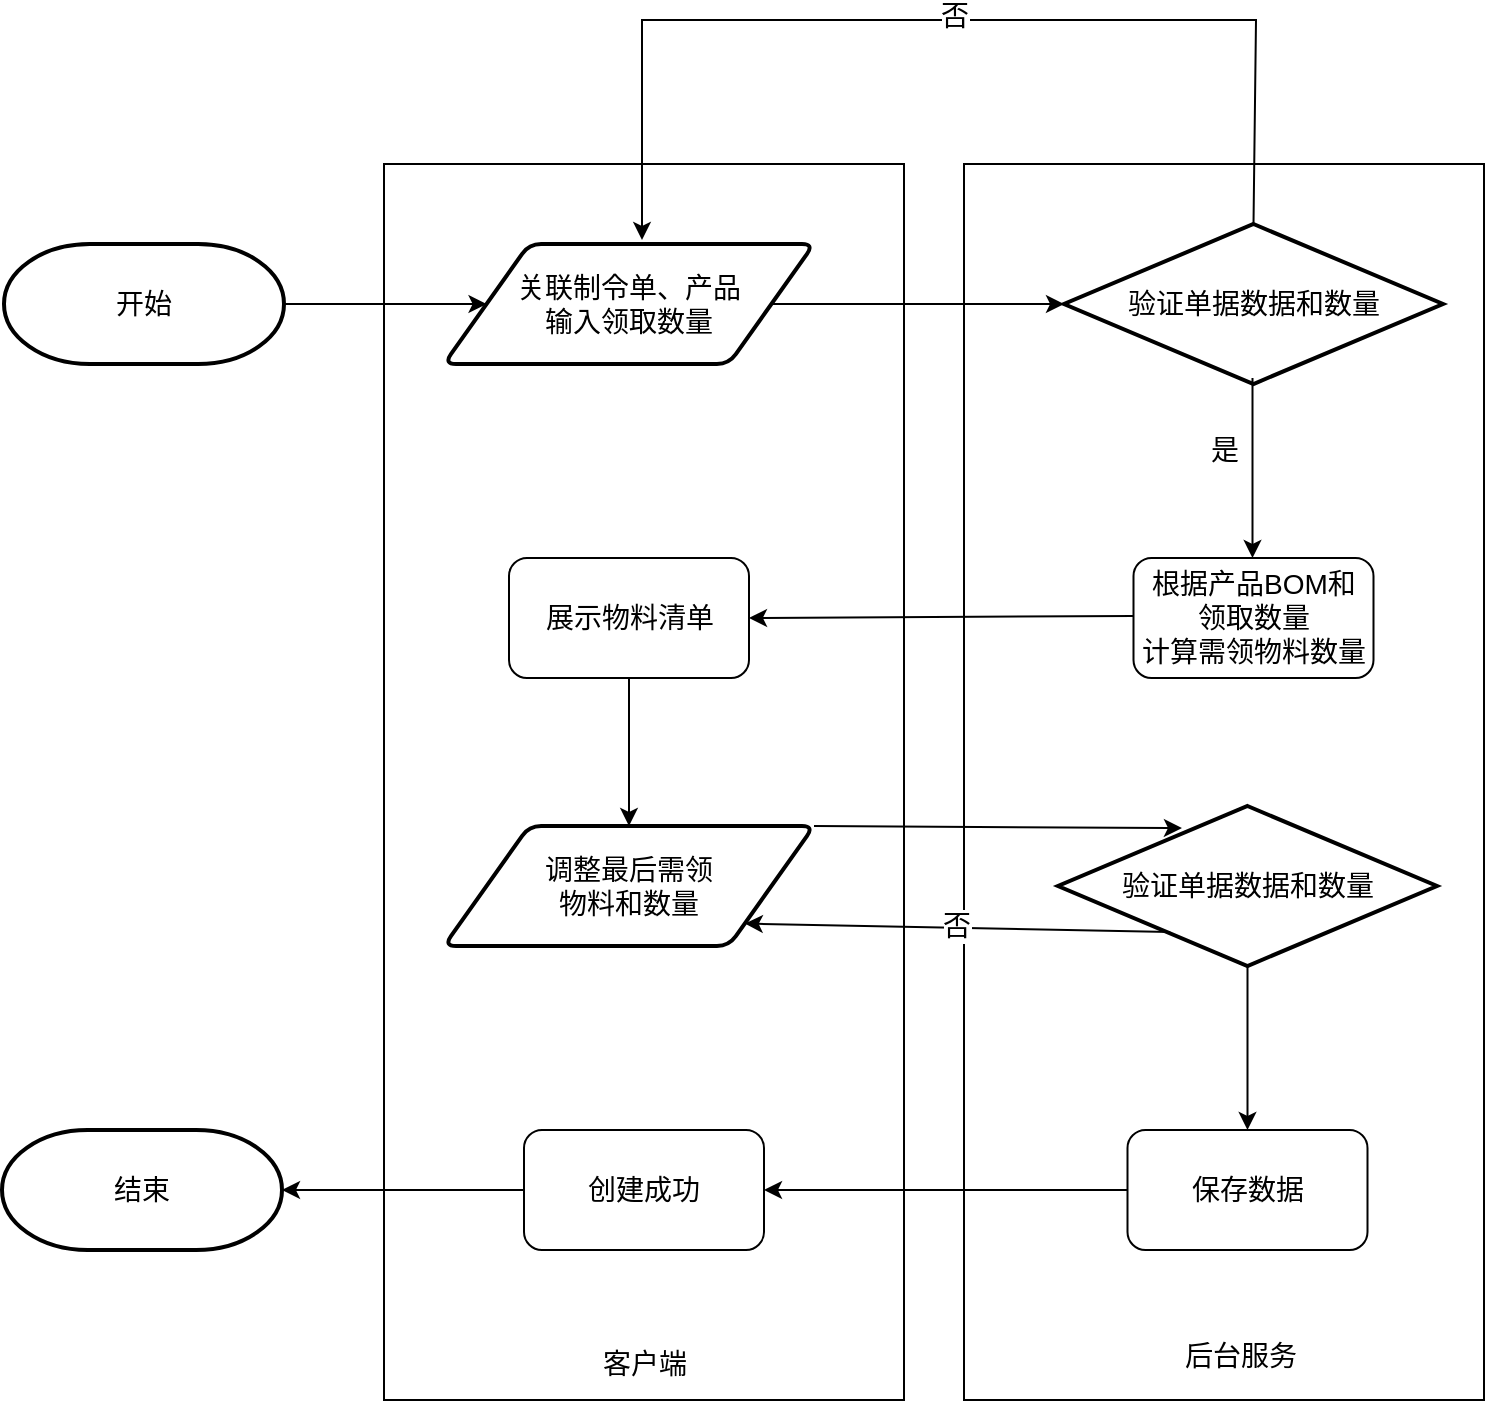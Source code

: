 <mxfile version="20.0.4" type="github">
  <diagram id="UtX-yBfO-ybP-oYsqEdY" name="第 1 页">
    <mxGraphModel dx="1422" dy="786" grid="1" gridSize="10" guides="1" tooltips="1" connect="1" arrows="1" fold="1" page="1" pageScale="1" pageWidth="1654" pageHeight="2336" math="0" shadow="0">
      <root>
        <mxCell id="0" />
        <mxCell id="1" parent="0" />
        <mxCell id="cR7EDDmq7v_sF_uvXE_5-1" value="" style="verticalLabelPosition=bottom;verticalAlign=top;html=1;shape=mxgraph.basic.rect;fillColor2=none;strokeWidth=1;size=20;indent=5;fontSize=14;" vertex="1" parent="1">
          <mxGeometry x="811" y="512" width="260" height="618" as="geometry" />
        </mxCell>
        <mxCell id="cR7EDDmq7v_sF_uvXE_5-2" value="" style="verticalLabelPosition=bottom;verticalAlign=top;html=1;shape=mxgraph.basic.rect;fillColor2=none;strokeWidth=1;size=20;indent=5;fontSize=14;" vertex="1" parent="1">
          <mxGeometry x="521" y="512" width="260" height="618" as="geometry" />
        </mxCell>
        <mxCell id="cR7EDDmq7v_sF_uvXE_5-3" value="开始" style="strokeWidth=2;html=1;shape=mxgraph.flowchart.terminator;whiteSpace=wrap;fontSize=14;" vertex="1" parent="1">
          <mxGeometry x="331" y="552" width="140" height="60" as="geometry" />
        </mxCell>
        <mxCell id="cR7EDDmq7v_sF_uvXE_5-4" value="关联制令单、产品&lt;br&gt;输入领取数量" style="shape=parallelogram;html=1;strokeWidth=2;perimeter=parallelogramPerimeter;whiteSpace=wrap;rounded=1;arcSize=12;size=0.23;fontSize=14;" vertex="1" parent="1">
          <mxGeometry x="551" y="552" width="185" height="60" as="geometry" />
        </mxCell>
        <mxCell id="cR7EDDmq7v_sF_uvXE_5-5" value="验证单据数据和数量" style="strokeWidth=2;html=1;shape=mxgraph.flowchart.decision;whiteSpace=wrap;fontSize=14;" vertex="1" parent="1">
          <mxGeometry x="861" y="542" width="189.5" height="80" as="geometry" />
        </mxCell>
        <mxCell id="cR7EDDmq7v_sF_uvXE_5-6" value="结束" style="strokeWidth=2;html=1;shape=mxgraph.flowchart.terminator;whiteSpace=wrap;fontSize=14;" vertex="1" parent="1">
          <mxGeometry x="330" y="995" width="140" height="60" as="geometry" />
        </mxCell>
        <mxCell id="cR7EDDmq7v_sF_uvXE_5-7" value="是" style="text;html=1;align=center;verticalAlign=middle;resizable=0;points=[];autosize=1;strokeColor=none;fillColor=none;fontSize=14;" vertex="1" parent="1">
          <mxGeometry x="921" y="640" width="40" height="30" as="geometry" />
        </mxCell>
        <mxCell id="cR7EDDmq7v_sF_uvXE_5-8" value="根据产品BOM和&lt;br&gt;领取数量&lt;br&gt;计算需领物料数量" style="rounded=1;whiteSpace=wrap;html=1;fontSize=14;" vertex="1" parent="1">
          <mxGeometry x="895.75" y="709" width="120" height="60" as="geometry" />
        </mxCell>
        <mxCell id="cR7EDDmq7v_sF_uvXE_5-9" value="" style="endArrow=classic;html=1;rounded=0;fontSize=14;" edge="1" parent="1">
          <mxGeometry width="50" height="50" relative="1" as="geometry">
            <mxPoint x="955.25" y="619" as="sourcePoint" />
            <mxPoint x="955.25" y="709" as="targetPoint" />
          </mxGeometry>
        </mxCell>
        <mxCell id="cR7EDDmq7v_sF_uvXE_5-10" value="客户端" style="text;html=1;align=center;verticalAlign=middle;resizable=0;points=[];autosize=1;strokeColor=none;fillColor=none;fontSize=14;" vertex="1" parent="1">
          <mxGeometry x="616" y="1097" width="70" height="30" as="geometry" />
        </mxCell>
        <mxCell id="cR7EDDmq7v_sF_uvXE_5-11" value="后台服务" style="text;html=1;align=center;verticalAlign=middle;resizable=0;points=[];autosize=1;strokeColor=none;fillColor=none;fontSize=14;" vertex="1" parent="1">
          <mxGeometry x="908.75" y="1093" width="80" height="30" as="geometry" />
        </mxCell>
        <mxCell id="cR7EDDmq7v_sF_uvXE_5-12" value="" style="endArrow=classic;html=1;rounded=0;fontSize=14;exitX=1;exitY=0.5;exitDx=0;exitDy=0;exitPerimeter=0;entryX=0;entryY=0.5;entryDx=0;entryDy=0;" edge="1" parent="1" source="cR7EDDmq7v_sF_uvXE_5-3" target="cR7EDDmq7v_sF_uvXE_5-4">
          <mxGeometry width="50" height="50" relative="1" as="geometry">
            <mxPoint x="631" y="452" as="sourcePoint" />
            <mxPoint x="681" y="402" as="targetPoint" />
          </mxGeometry>
        </mxCell>
        <mxCell id="cR7EDDmq7v_sF_uvXE_5-13" value="" style="endArrow=classic;html=1;rounded=0;fontSize=14;exitX=1;exitY=0.5;exitDx=0;exitDy=0;entryX=0;entryY=0.5;entryDx=0;entryDy=0;entryPerimeter=0;" edge="1" parent="1" source="cR7EDDmq7v_sF_uvXE_5-4" target="cR7EDDmq7v_sF_uvXE_5-5">
          <mxGeometry width="50" height="50" relative="1" as="geometry">
            <mxPoint x="631" y="452" as="sourcePoint" />
            <mxPoint x="681" y="402" as="targetPoint" />
          </mxGeometry>
        </mxCell>
        <mxCell id="cR7EDDmq7v_sF_uvXE_5-16" value="展示物料清单" style="rounded=1;whiteSpace=wrap;html=1;fontSize=14;" vertex="1" parent="1">
          <mxGeometry x="583.5" y="709" width="120" height="60" as="geometry" />
        </mxCell>
        <mxCell id="cR7EDDmq7v_sF_uvXE_5-17" value="" style="endArrow=classic;html=1;rounded=0;fontSize=14;exitX=0;exitY=0.5;exitDx=0;exitDy=0;entryX=1;entryY=0.5;entryDx=0;entryDy=0;" edge="1" parent="1" target="cR7EDDmq7v_sF_uvXE_5-16">
          <mxGeometry width="50" height="50" relative="1" as="geometry">
            <mxPoint x="895.75" y="738" as="sourcePoint" />
            <mxPoint x="701" y="753" as="targetPoint" />
          </mxGeometry>
        </mxCell>
        <mxCell id="cR7EDDmq7v_sF_uvXE_5-19" value="" style="endArrow=classic;html=1;rounded=0;exitX=0.5;exitY=0;exitDx=0;exitDy=0;exitPerimeter=0;" edge="1" parent="1" source="cR7EDDmq7v_sF_uvXE_5-5">
          <mxGeometry width="50" height="50" relative="1" as="geometry">
            <mxPoint x="700" y="680" as="sourcePoint" />
            <mxPoint x="650" y="550" as="targetPoint" />
            <Array as="points">
              <mxPoint x="957" y="440" />
              <mxPoint x="650" y="440" />
            </Array>
          </mxGeometry>
        </mxCell>
        <mxCell id="cR7EDDmq7v_sF_uvXE_5-20" value="否" style="edgeLabel;html=1;align=center;verticalAlign=middle;resizable=0;points=[];fontSize=14;" vertex="1" connectable="0" parent="cR7EDDmq7v_sF_uvXE_5-19">
          <mxGeometry x="-0.025" y="-3" relative="1" as="geometry">
            <mxPoint y="1" as="offset" />
          </mxGeometry>
        </mxCell>
        <mxCell id="cR7EDDmq7v_sF_uvXE_5-22" value="调整最后需领&lt;br&gt;物料和数量" style="shape=parallelogram;html=1;strokeWidth=2;perimeter=parallelogramPerimeter;whiteSpace=wrap;rounded=1;arcSize=12;size=0.23;fontSize=14;" vertex="1" parent="1">
          <mxGeometry x="551" y="843" width="185" height="60" as="geometry" />
        </mxCell>
        <mxCell id="cR7EDDmq7v_sF_uvXE_5-23" value="" style="endArrow=classic;html=1;rounded=0;fontSize=14;exitX=0.5;exitY=1;exitDx=0;exitDy=0;entryX=0.5;entryY=0;entryDx=0;entryDy=0;" edge="1" parent="1" source="cR7EDDmq7v_sF_uvXE_5-16" target="cR7EDDmq7v_sF_uvXE_5-22">
          <mxGeometry width="50" height="50" relative="1" as="geometry">
            <mxPoint x="700" y="760" as="sourcePoint" />
            <mxPoint x="750" y="710" as="targetPoint" />
          </mxGeometry>
        </mxCell>
        <mxCell id="cR7EDDmq7v_sF_uvXE_5-25" value="验证单据数据和数量" style="strokeWidth=2;html=1;shape=mxgraph.flowchart.decision;whiteSpace=wrap;fontSize=14;" vertex="1" parent="1">
          <mxGeometry x="858" y="833" width="189.5" height="80" as="geometry" />
        </mxCell>
        <mxCell id="cR7EDDmq7v_sF_uvXE_5-26" value="" style="endArrow=classic;html=1;rounded=0;fontSize=14;exitX=0.296;exitY=0.788;exitDx=0;exitDy=0;exitPerimeter=0;entryX=1;entryY=1;entryDx=0;entryDy=0;" edge="1" parent="1" source="cR7EDDmq7v_sF_uvXE_5-25" target="cR7EDDmq7v_sF_uvXE_5-22">
          <mxGeometry width="50" height="50" relative="1" as="geometry">
            <mxPoint x="858" y="895" as="sourcePoint" />
            <mxPoint x="714.725" y="895" as="targetPoint" />
          </mxGeometry>
        </mxCell>
        <mxCell id="cR7EDDmq7v_sF_uvXE_5-27" value="否" style="edgeLabel;html=1;align=center;verticalAlign=middle;resizable=0;points=[];fontSize=14;" vertex="1" connectable="0" parent="cR7EDDmq7v_sF_uvXE_5-26">
          <mxGeometry x="0.239" y="1" relative="1" as="geometry">
            <mxPoint x="25" y="-2" as="offset" />
          </mxGeometry>
        </mxCell>
        <mxCell id="cR7EDDmq7v_sF_uvXE_5-29" value="保存数据" style="rounded=1;whiteSpace=wrap;html=1;fontSize=14;" vertex="1" parent="1">
          <mxGeometry x="892.75" y="995" width="120" height="60" as="geometry" />
        </mxCell>
        <mxCell id="cR7EDDmq7v_sF_uvXE_5-30" value="" style="endArrow=classic;html=1;rounded=0;fontSize=14;entryX=0.5;entryY=0;entryDx=0;entryDy=0;exitX=0.5;exitY=1;exitDx=0;exitDy=0;exitPerimeter=0;" edge="1" parent="1" source="cR7EDDmq7v_sF_uvXE_5-25" target="cR7EDDmq7v_sF_uvXE_5-29">
          <mxGeometry width="50" height="50" relative="1" as="geometry">
            <mxPoint x="700" y="880" as="sourcePoint" />
            <mxPoint x="750" y="830" as="targetPoint" />
          </mxGeometry>
        </mxCell>
        <mxCell id="cR7EDDmq7v_sF_uvXE_5-31" value="创建成功" style="rounded=1;whiteSpace=wrap;html=1;fontSize=14;" vertex="1" parent="1">
          <mxGeometry x="591" y="995" width="120" height="60" as="geometry" />
        </mxCell>
        <mxCell id="cR7EDDmq7v_sF_uvXE_5-32" value="" style="endArrow=classic;html=1;rounded=0;fontSize=14;exitX=0;exitY=0.5;exitDx=0;exitDy=0;entryX=1;entryY=0.5;entryDx=0;entryDy=0;" edge="1" parent="1" source="cR7EDDmq7v_sF_uvXE_5-29" target="cR7EDDmq7v_sF_uvXE_5-31">
          <mxGeometry width="50" height="50" relative="1" as="geometry">
            <mxPoint x="700" y="980" as="sourcePoint" />
            <mxPoint x="750" y="930" as="targetPoint" />
          </mxGeometry>
        </mxCell>
        <mxCell id="cR7EDDmq7v_sF_uvXE_5-33" value="" style="endArrow=classic;html=1;rounded=0;fontSize=14;exitX=0;exitY=0.5;exitDx=0;exitDy=0;entryX=1;entryY=0.5;entryDx=0;entryDy=0;entryPerimeter=0;" edge="1" parent="1" source="cR7EDDmq7v_sF_uvXE_5-31" target="cR7EDDmq7v_sF_uvXE_5-6">
          <mxGeometry width="50" height="50" relative="1" as="geometry">
            <mxPoint x="700" y="980" as="sourcePoint" />
            <mxPoint x="750" y="930" as="targetPoint" />
          </mxGeometry>
        </mxCell>
        <mxCell id="cR7EDDmq7v_sF_uvXE_5-34" value="" style="endArrow=classic;html=1;rounded=0;fontSize=14;entryX=0.327;entryY=0.138;entryDx=0;entryDy=0;entryPerimeter=0;exitX=1;exitY=0;exitDx=0;exitDy=0;" edge="1" parent="1" source="cR7EDDmq7v_sF_uvXE_5-22" target="cR7EDDmq7v_sF_uvXE_5-25">
          <mxGeometry width="50" height="50" relative="1" as="geometry">
            <mxPoint x="700" y="900" as="sourcePoint" />
            <mxPoint x="750" y="850" as="targetPoint" />
          </mxGeometry>
        </mxCell>
      </root>
    </mxGraphModel>
  </diagram>
</mxfile>
